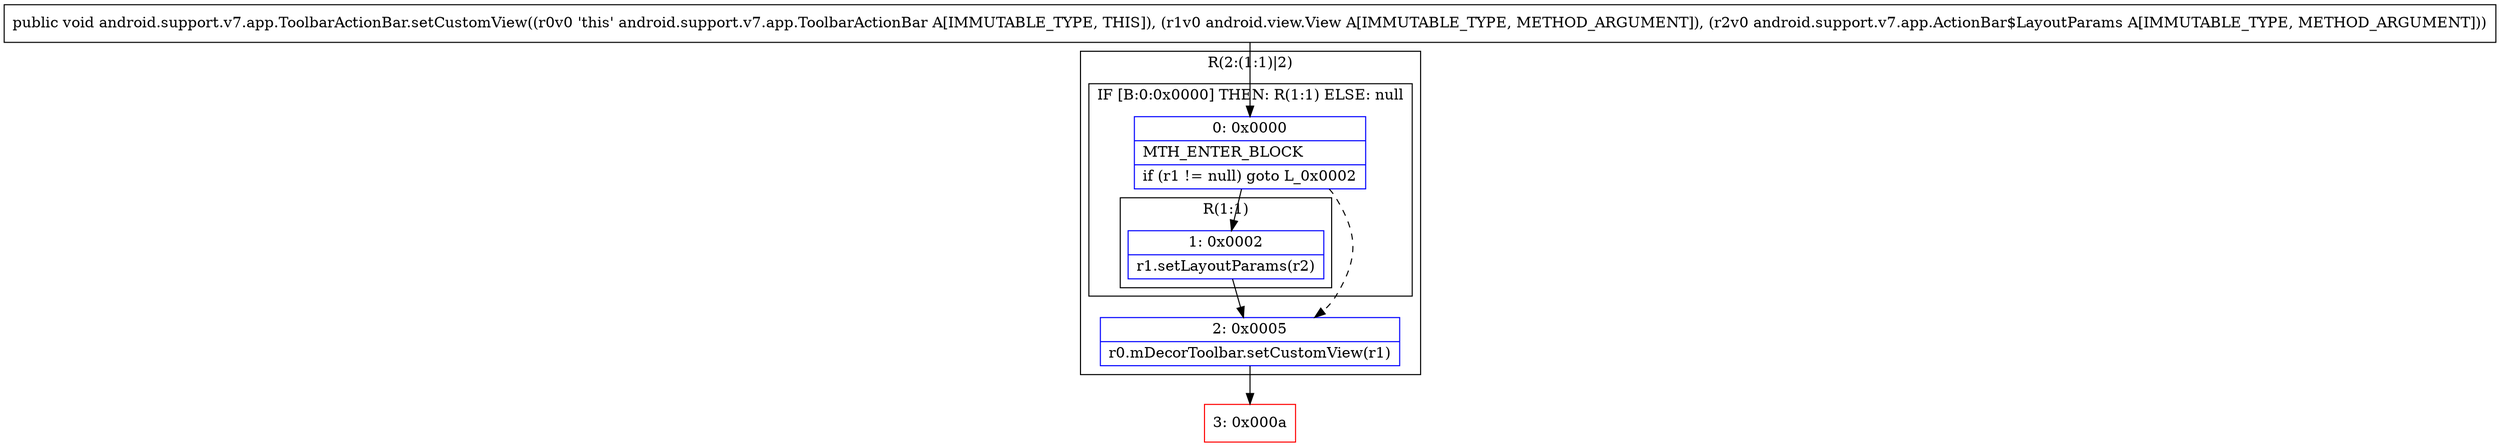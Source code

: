 digraph "CFG forandroid.support.v7.app.ToolbarActionBar.setCustomView(Landroid\/view\/View;Landroid\/support\/v7\/app\/ActionBar$LayoutParams;)V" {
subgraph cluster_Region_1142369848 {
label = "R(2:(1:1)|2)";
node [shape=record,color=blue];
subgraph cluster_IfRegion_684427391 {
label = "IF [B:0:0x0000] THEN: R(1:1) ELSE: null";
node [shape=record,color=blue];
Node_0 [shape=record,label="{0\:\ 0x0000|MTH_ENTER_BLOCK\l|if (r1 != null) goto L_0x0002\l}"];
subgraph cluster_Region_1668597198 {
label = "R(1:1)";
node [shape=record,color=blue];
Node_1 [shape=record,label="{1\:\ 0x0002|r1.setLayoutParams(r2)\l}"];
}
}
Node_2 [shape=record,label="{2\:\ 0x0005|r0.mDecorToolbar.setCustomView(r1)\l}"];
}
Node_3 [shape=record,color=red,label="{3\:\ 0x000a}"];
MethodNode[shape=record,label="{public void android.support.v7.app.ToolbarActionBar.setCustomView((r0v0 'this' android.support.v7.app.ToolbarActionBar A[IMMUTABLE_TYPE, THIS]), (r1v0 android.view.View A[IMMUTABLE_TYPE, METHOD_ARGUMENT]), (r2v0 android.support.v7.app.ActionBar$LayoutParams A[IMMUTABLE_TYPE, METHOD_ARGUMENT])) }"];
MethodNode -> Node_0;
Node_0 -> Node_1;
Node_0 -> Node_2[style=dashed];
Node_1 -> Node_2;
Node_2 -> Node_3;
}

